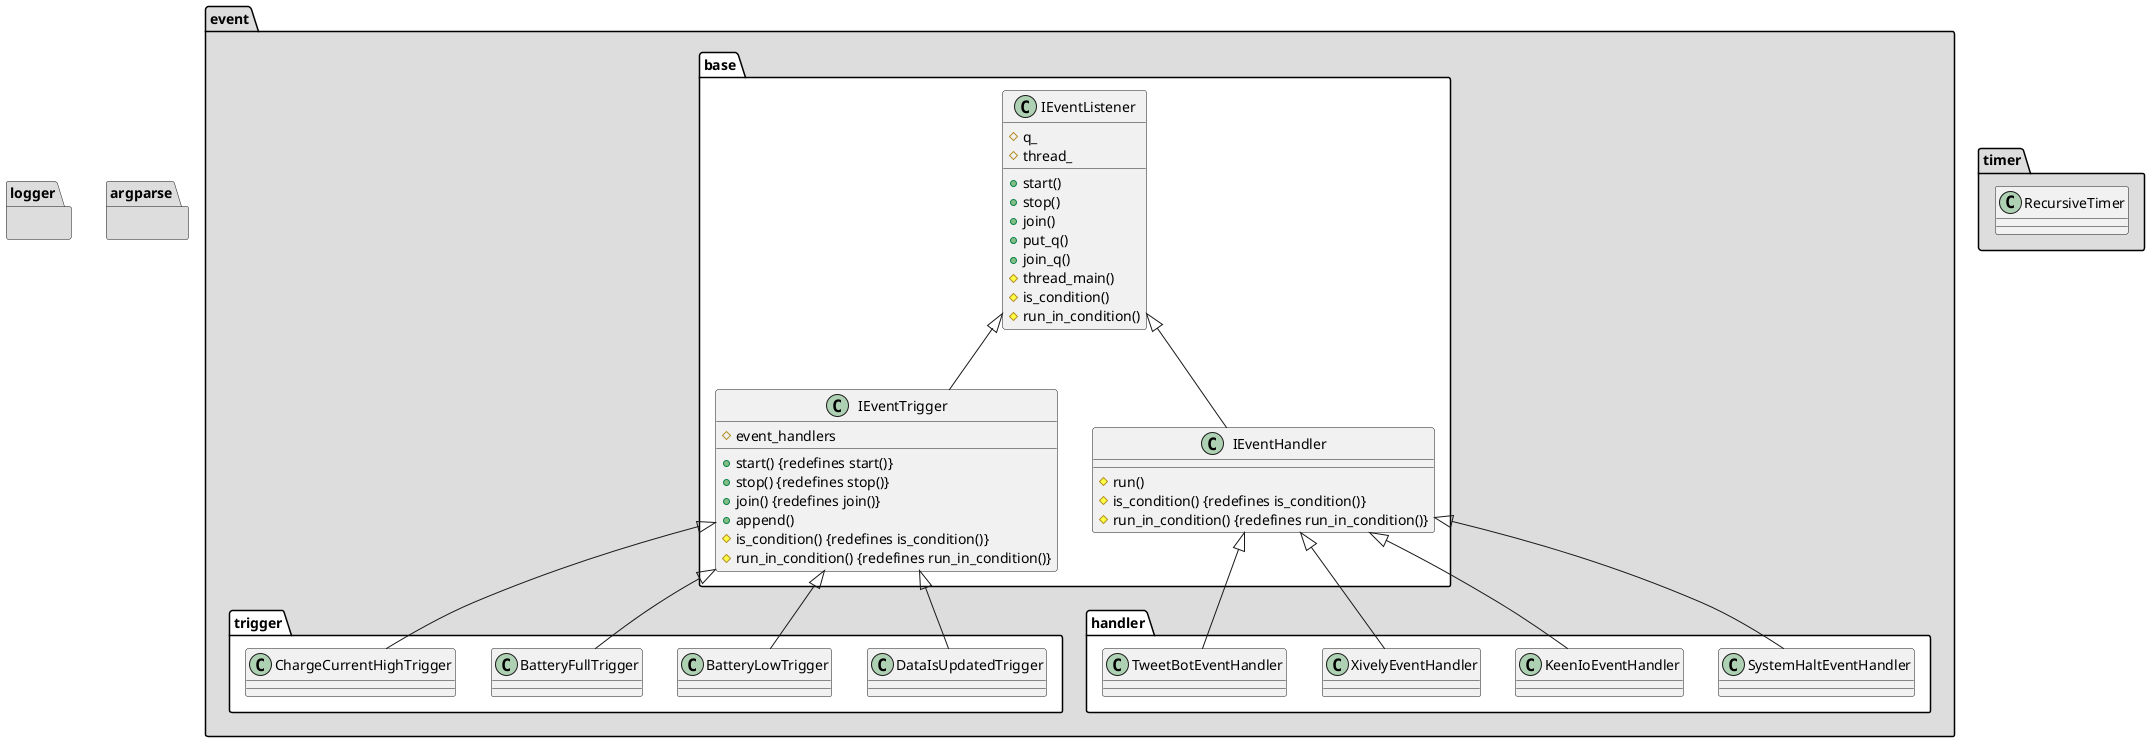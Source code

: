 ' class diagram
@startuml

package event #DDDDDD {
    package base #FFFFFF {
        class IEventListener {
            #q_
            #thread_
            +start()
            +stop()
            +join()
            +put_q()
            +join_q()
            #thread_main()
            #is_condition()
            #run_in_condition()
        }
        class IEventTrigger {
            #event_handlers
            +start() {redefines start()}
            +stop() {redefines stop()}
            +join() {redefines join()}
            +append()
            #is_condition() {redefines is_condition()}
            #run_in_condition() {redefines run_in_condition()}
        }
        class IEventHandler {
            #run()
            #is_condition() {redefines is_condition()}
            #run_in_condition() {redefines run_in_condition()}
        }

        IEventListener <|-- IEventTrigger
        IEventListener <|-- IEventHandler
    }

    package trigger #FFFFFF {
        class DataIsUpdatedTrigger {
        }
        class BatteryLowTrigger {
        }
        class BatteryFullTrigger {
        }
        class ChargeCurrentHighTrigger {
        }

        IEventTrigger <|-- DataIsUpdatedTrigger
        IEventTrigger <|-- BatteryLowTrigger
        IEventTrigger <|-- BatteryFullTrigger
        IEventTrigger <|-- ChargeCurrentHighTrigger
    }

    package handler #FFFFFF {
        class SystemHaltEventHandler {
        }
        class KeenIoEventHandler {
        }
        class XivelyEventHandler {
        }
        class TweetBotEventHandler {
        }

        IEventHandler <|-- SystemHaltEventHandler
        IEventHandler <|-- KeenIoEventHandler
        IEventHandler <|-- XivelyEventHandler
        IEventHandler <|-- TweetBotEventHandler
    }
}

package timer #DDDDDD {
    class RecursiveTimer {
    }
}

package logger #DDDDDD {
}

package argparse #DDDDDD {
}
@enduml
